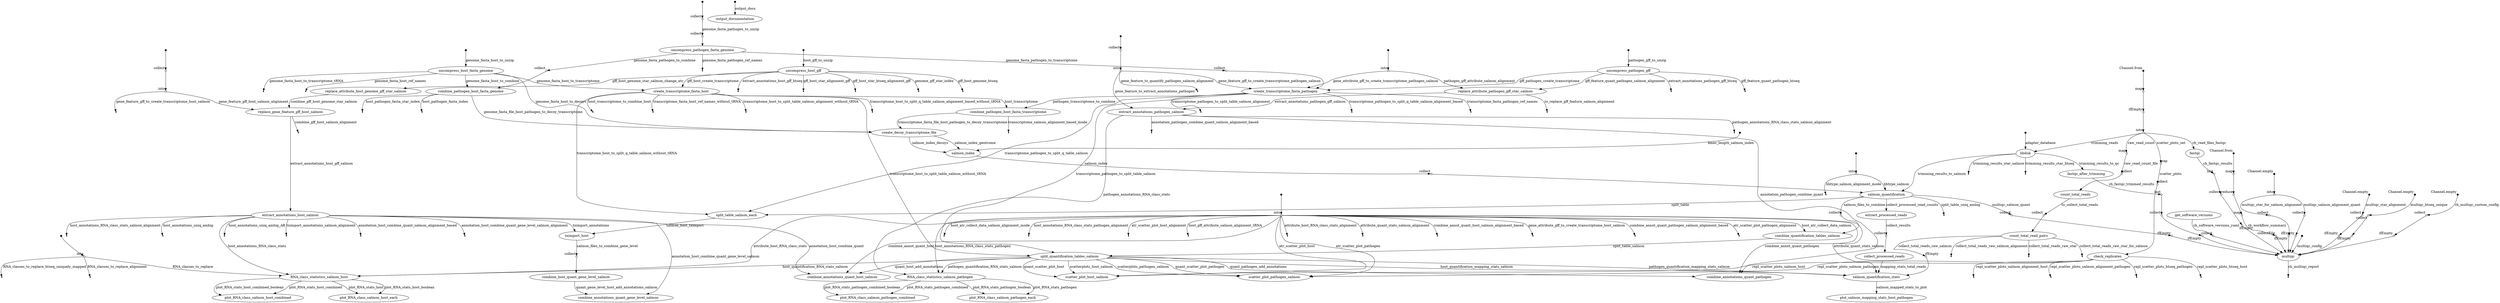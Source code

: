 digraph "dualrnaseq_dag" {
p0 [shape=point,label="",fixedsize=true,width=0.1,xlabel="Channel.empty"];
p145 [shape=circle,label="",fixedsize=true,width=0.1,xlabel="collect"];
p0 -> p145 [label="ch_multiqc_custom_config"];

p1 [shape=point,label="",fixedsize=true,width=0.1,xlabel="Channel.from"];
p2 [shape=circle,label="",fixedsize=true,width=0.1,xlabel="map"];
p1 -> p2;

p2 [shape=circle,label="",fixedsize=true,width=0.1,xlabel="map"];
p3 [shape=circle,label="",fixedsize=true,width=0.1,xlabel="ifEmpty"];
p2 -> p3;

p3 [shape=circle,label="",fixedsize=true,width=0.1,xlabel="ifEmpty"];
p4 [shape=circle,label="",fixedsize=true,width=0.1,xlabel="into"];
p3 -> p4;

p4 [shape=circle,label="",fixedsize=true,width=0.1,xlabel="into"];
p41 [shape=circle,label="",fixedsize=true,width=0.1,xlabel="map"];
p4 -> p41 [label="scatter_plots_set"];

p4 [shape=circle,label="",fixedsize=true,width=0.1,xlabel="into"];
p99 [label="bbduk"];
p4 -> p99 [label="trimming_reads"];

p4 [shape=circle,label="",fixedsize=true,width=0.1,xlabel="into"];
p97 [label="fastqc"];
p4 -> p97 [label="ch_read_files_fastqc"];

p4 [shape=circle,label="",fixedsize=true,width=0.1,xlabel="into"];
p103 [shape=circle,label="",fixedsize=true,width=0.1,xlabel="map"];
p4 -> p103 [label="raw_read_count"];

p5 [shape=point,label="",fixedsize=true,width=0.1];
p6 [shape=circle,label="",fixedsize=true,width=0.1,xlabel="collect"];
p5 -> p6;

p6 [shape=circle,label="",fixedsize=true,width=0.1,xlabel="collect"];
p48 [shape=circle,label="",fixedsize=true,width=0.1,xlabel="collect"];
p6 -> p48 [label="genome_fasta_pathogen_to_unzip"];

p7 [shape=point,label="",fixedsize=true,width=0.1];
p8 [shape=circle,label="",fixedsize=true,width=0.1,xlabel="into"];
p7 -> p8;

p8 [shape=circle,label="",fixedsize=true,width=0.1,xlabel="into"];
p18 [shape=point];
p8 -> p18 [label="attribute_host_RNA_class_stats_alignment"];

p8 [shape=circle,label="",fixedsize=true,width=0.1,xlabel="into"];
p133 [label="salmon_quantification_stats"];
p8 -> p133 [label="attribute_quant_stats_salmon"];

p8 [shape=circle,label="",fixedsize=true,width=0.1,xlabel="into"];
p17 [shape=point];
p8 -> p17 [label="attribute_quant_stats_salmon_alignment"];

p8 [shape=circle,label="",fixedsize=true,width=0.1,xlabel="into"];
p119 [label="combine_quantification_tables_salmon"];
p8 -> p119 [label="host_atr_collect_data_salmon"];

p8 [shape=circle,label="",fixedsize=true,width=0.1,xlabel="into"];
p16 [shape=point];
p8 -> p16 [label="combine_annot_quant_host_salmon_alignment_based"];

p8 [shape=circle,label="",fixedsize=true,width=0.1,xlabel="into"];
p15 [shape=point];
p8 -> p15 [label="gene_attribute_gff_to_create_transcriptome_host_salmon"];

p8 [shape=circle,label="",fixedsize=true,width=0.1,xlabel="into"];
p121 [label="combine_annotations_quant_pathogen"];
p8 -> p121 [label="combine_annot_quant_pathogen"];

p8 [shape=circle,label="",fixedsize=true,width=0.1,xlabel="into"];
p122 [label="combine_annotations_quant_host_salmon"];
p8 -> p122 [label="combine_annot_quant_host"];

p8 [shape=circle,label="",fixedsize=true,width=0.1,xlabel="into"];
p14 [shape=point];
p8 -> p14 [label="combine_annot_quant_pathogen_salmon_alignment_based"];

p8 [shape=circle,label="",fixedsize=true,width=0.1,xlabel="into"];
p13 [shape=point];
p8 -> p13 [label="atr_scatter_plot_pathogen_alignment"];

p8 [shape=circle,label="",fixedsize=true,width=0.1,xlabel="into"];
p12 [shape=point];
p8 -> p12 [label="host_atr_collect_data_salmon_alignment_mode"];

p8 [shape=circle,label="",fixedsize=true,width=0.1,xlabel="into"];
p11 [shape=point];
p8 -> p11 [label="host_annotations_RNA_class_stats_pathogen_alignment"];

p8 [shape=circle,label="",fixedsize=true,width=0.1,xlabel="into"];
p10 [shape=point];
p8 -> p10 [label="atr_scatter_plot_host_alignment"];

p8 [shape=circle,label="",fixedsize=true,width=0.1,xlabel="into"];
p128 [label="scatter_plot_host_salmon"];
p8 -> p128 [label="atr_scatter_plot_host"];

p8 [shape=circle,label="",fixedsize=true,width=0.1,xlabel="into"];
p127 [label="scatter_plot_pathogen_salmon"];
p8 -> p127 [label="atr_scatter_plot_pathogen"];

p8 [shape=circle,label="",fixedsize=true,width=0.1,xlabel="into"];
p135 [label="RNA_class_statistics_salmon_pathogen"];
p8 -> p135 [label="host_annotations_RNA_class_stats_pathogen"];

p8 [shape=circle,label="",fixedsize=true,width=0.1,xlabel="into"];
p136 [label="RNA_class_statistics_salmon_host"];
p8 -> p136 [label="attribute_host_RNA_class_stats"];

p8 [shape=circle,label="",fixedsize=true,width=0.1,xlabel="into"];
p9 [shape=point];
p8 -> p9 [label="host_gff_attribute_salmon_alignment_tRNA"];

p19 [shape=point,label="",fixedsize=true,width=0.1];
p20 [shape=circle,label="",fixedsize=true,width=0.1,xlabel="collect"];
p19 -> p20;

p20 [shape=circle,label="",fixedsize=true,width=0.1,xlabel="collect"];
p21 [shape=circle,label="",fixedsize=true,width=0.1,xlabel="into"];
p20 -> p21;

p21 [shape=circle,label="",fixedsize=true,width=0.1,xlabel="into"];
p71 [label="replace_gene_feature_gff_host_salmon"];
p21 -> p71 [label="gene_feature_gff_host_salmon_alignment"];

p21 [shape=circle,label="",fixedsize=true,width=0.1,xlabel="into"];
p22 [shape=point];
p21 -> p22 [label="gene_feature_gff_to_create_transcriptome_host_salmon"];

p23 [shape=point,label="",fixedsize=true,width=0.1];
p24 [shape=circle,label="",fixedsize=true,width=0.1,xlabel="into"];
p23 -> p24;

p24 [shape=circle,label="",fixedsize=true,width=0.1,xlabel="into"];
p73 [label="replace_attribute_pathogen_gff_star_salmon"];
p24 -> p73 [label="pathogen_gff_attribute_salmon_alignment"];

p24 [shape=circle,label="",fixedsize=true,width=0.1,xlabel="into"];
p91 [label="create_transcriptome_fasta_pathogen"];
p24 -> p91 [label="gene_attribute_gff_to_create_transcriptome_pathogen_salmon"];

p25 [shape=point,label="",fixedsize=true,width=0.1];
p26 [shape=circle,label="",fixedsize=true,width=0.1,xlabel="collect"];
p25 -> p26;

p26 [shape=circle,label="",fixedsize=true,width=0.1,xlabel="collect"];
p27 [shape=circle,label="",fixedsize=true,width=0.1,xlabel="into"];
p26 -> p27;

p27 [shape=circle,label="",fixedsize=true,width=0.1,xlabel="into"];
p75 [label="extract_annotations_pathogen_salmon"];
p27 -> p75 [label="gene_feature_to_extract_annotations_pathogen"];

p27 [shape=circle,label="",fixedsize=true,width=0.1,xlabel="into"];
p91 [label="create_transcriptome_fasta_pathogen"];
p27 -> p91 [label="gene_feature_gff_to_create_transcriptome_pathogen_salmon"];

p27 [shape=circle,label="",fixedsize=true,width=0.1,xlabel="into"];
p28 [shape=point];
p27 -> p28 [label="gene_feature_to_quantify_pathogen_salmon_alignment"];

p29 [shape=point,label="",fixedsize=true,width=0.1];
p30 [shape=circle,label="",fixedsize=true,width=0.1,xlabel="into"];
p29 -> p30;

p30 [shape=circle,label="",fixedsize=true,width=0.1,xlabel="into"];
p115 [label="salmon_quantification"];
p30 -> p115 [label="libtype_salmon"];

p30 [shape=circle,label="",fixedsize=true,width=0.1,xlabel="into"];
p31 [shape=point];
p30 -> p31 [label="libtype_salmon_alignment_mode"];

p32 [shape=point,label="",fixedsize=true,width=0.1];
p33 [shape=circle,label="",fixedsize=true,width=0.1,xlabel="into"];
p32 -> p33;

p33 [shape=circle,label="",fixedsize=true,width=0.1,xlabel="into"];
p136 [label="RNA_class_statistics_salmon_host"];
p33 -> p136 [label="RNA_classes_to_replace"];

p33 [shape=circle,label="",fixedsize=true,width=0.1,xlabel="into"];
p35 [shape=point];
p33 -> p35 [label="RNA_classes_to_replace_alignment"];

p33 [shape=circle,label="",fixedsize=true,width=0.1,xlabel="into"];
p34 [shape=point];
p33 -> p34 [label="RNA_classes_to_replace_htseq_uniquely_mapped"];

p36 [shape=point,label="",fixedsize=true,width=0.1,xlabel="Channel.from"];
p37 [shape=circle,label="",fixedsize=true,width=0.1,xlabel="map"];
p36 -> p37;

p37 [shape=circle,label="",fixedsize=true,width=0.1,xlabel="map"];
p38 [shape=circle,label="",fixedsize=true,width=0.1,xlabel="reduce"];
p37 -> p38;

p38 [shape=circle,label="",fixedsize=true,width=0.1,xlabel="reduce"];
p39 [shape=circle,label="",fixedsize=true,width=0.1,xlabel="map"];
p38 -> p39;

p39 [shape=circle,label="",fixedsize=true,width=0.1,xlabel="map"];
p164 [shape=circle,label="",fixedsize=true,width=0.1,xlabel="collectFile"];
p39 -> p164 [label="ch_workflow_summary"];

p40 [label="get_software_versions"];
p163 [shape=circle,label="",fixedsize=true,width=0.1,xlabel="collect"];
p40 -> p163 [label="ch_software_versions_yaml"];

p41 [shape=circle,label="",fixedsize=true,width=0.1,xlabel="map"];
p42 [shape=circle,label="",fixedsize=true,width=0.1,xlabel="collect"];
p41 -> p42 [label="scatter_plots"];

p42 [shape=circle,label="",fixedsize=true,width=0.1,xlabel="collect"];
p43 [label="check_replicates"];
p42 -> p43;

p43 [label="check_replicates"];
p127 [label="scatter_plot_pathogen_salmon"];
p43 -> p127 [label="repl_scatter_plots_salmon_pathogen"];

p43 [label="check_replicates"];
p128 [label="scatter_plot_host_salmon"];
p43 -> p128 [label="repl_scatter_plots_salmon_host"];

p43 [label="check_replicates"];
p47 [shape=point];
p43 -> p47 [label="repl_scatter_plots_salmon_alignment_host"];

p43 [label="check_replicates"];
p46 [shape=point];
p43 -> p46 [label="repl_scatter_plots_salmon_alignment_pathogen"];

p43 [label="check_replicates"];
p45 [shape=point];
p43 -> p45 [label="repl_scatter_plots_htseq_pathogen"];

p43 [label="check_replicates"];
p44 [shape=point];
p43 -> p44 [label="repl_scatter_plots_htseq_host"];

p48 [shape=circle,label="",fixedsize=true,width=0.1,xlabel="collect"];
p49 [label="uncompress_pathogen_fasta_genome"];
p48 -> p49;

p49 [label="uncompress_pathogen_fasta_genome"];
p66 [shape=circle,label="",fixedsize=true,width=0.1,xlabel="collect"];
p49 -> p66 [label="genome_fasta_pathogen_to_combine"];

p49 [label="uncompress_pathogen_fasta_genome"];
p50 [shape=point];
p49 -> p50 [label="genome_fasta_pathogen_ref_names"];

p49 [label="uncompress_pathogen_fasta_genome"];
p90 [shape=circle,label="",fixedsize=true,width=0.1,xlabel="collect"];
p49 -> p90 [label="genome_fasta_pathogen_to_transcriptome"];

p51 [shape=point,label="",fixedsize=true,width=0.1];
p52 [label="uncompress_host_fasta_genome"];
p51 -> p52 [label="genome_fasta_host_to_unzip"];

p52 [label="uncompress_host_fasta_genome"];
p67 [label="combine_pathogen_host_fasta_genome"];
p52 -> p67 [label="genome_fasta_host_to_combine"];

p52 [label="uncompress_host_fasta_genome"];
p111 [label="create_decoy_transcriptome_file"];
p52 -> p111 [label="genome_fasta_host_to_decoys"];

p52 [label="uncompress_host_fasta_genome"];
p54 [shape=point];
p52 -> p54 [label="genome_fasta_host_ref_names"];

p52 [label="uncompress_host_fasta_genome"];
p85 [label="create_transcriptome_fasta_host"];
p52 -> p85 [label="genome_fasta_host_to_transcriptome"];

p52 [label="uncompress_host_fasta_genome"];
p53 [shape=point];
p52 -> p53 [label="genome_fasta_host_to_transcriptome_tRNA"];

p55 [shape=point,label="",fixedsize=true,width=0.1];
p56 [label="uncompress_pathogen_gff"];
p55 -> p56 [label="pathogen_gff_to_unzip"];

p56 [label="uncompress_pathogen_gff"];
p73 [label="replace_attribute_pathogen_gff_star_salmon"];
p56 -> p73 [label="gff_feature_quant_pathogen_salmon_alignment"];

p56 [label="uncompress_pathogen_gff"];
p91 [label="create_transcriptome_fasta_pathogen"];
p56 -> p91 [label="gff_pathogen_create_transcriptome"];

p56 [label="uncompress_pathogen_gff"];
p58 [shape=point];
p56 -> p58 [label="gff_feature_quant_pathogen_htseq"];

p56 [label="uncompress_pathogen_gff"];
p57 [shape=point];
p56 -> p57 [label="extract_annotations_pathogen_gff_htseq"];

p59 [shape=point,label="",fixedsize=true,width=0.1];
p60 [label="uncompress_host_gff"];
p59 -> p60 [label="host_gff_to_unzip"];

p60 [label="uncompress_host_gff"];
p70 [label="replace_attribute_host_genome_gff_star_salmon"];
p60 -> p70 [label="gff_host_genome_star_salmon_change_atr"];

p60 [label="uncompress_host_gff"];
p85 [label="create_transcriptome_fasta_host"];
p60 -> p85 [label="gff_host_create_transcriptome"];

p60 [label="uncompress_host_gff"];
p65 [shape=point];
p60 -> p65 [label="gff_host_genome_htseq"];

p60 [label="uncompress_host_gff"];
p64 [shape=point];
p60 -> p64 [label="extract_annotations_host_gff_htseq"];

p60 [label="uncompress_host_gff"];
p63 [shape=point];
p60 -> p63 [label="gff_host_star_alignment_gff"];

p60 [label="uncompress_host_gff"];
p62 [shape=point];
p60 -> p62 [label="gff_host_star_htseq_alignment_gff"];

p60 [label="uncompress_host_gff"];
p61 [shape=point];
p60 -> p61 [label="genome_gff_star_index"];

p66 [shape=circle,label="",fixedsize=true,width=0.1,xlabel="collect"];
p67 [label="combine_pathogen_host_fasta_genome"];
p66 -> p67;

p67 [label="combine_pathogen_host_fasta_genome"];
p69 [shape=point];
p67 -> p69 [label="host_pathogen_fasta_index"];

p67 [label="combine_pathogen_host_fasta_genome"];
p68 [shape=point];
p67 -> p68 [label="host_pathogen_fasta_star_index"];

p67 [label="combine_pathogen_host_fasta_genome"];
p111 [label="create_decoy_transcriptome_file"];
p67 -> p111 [label="genome_fasta_file_host_pathogen_to_decoy_transcriptome"];

p70 [label="replace_attribute_host_genome_gff_star_salmon"];
p71 [label="replace_gene_feature_gff_host_salmon"];
p70 -> p71 [label="combine_gff_host_genome_star_salmon"];

p71 [label="replace_gene_feature_gff_host_salmon"];
p72 [shape=point];
p71 -> p72 [label="combine_gff_host_salmon_alignment"];

p71 [label="replace_gene_feature_gff_host_salmon"];
p78 [label="extract_annotations_host_salmon"];
p71 -> p78 [label="extract_annotations_host_gff_salmon"];

p73 [label="replace_attribute_pathogen_gff_star_salmon"];
p74 [shape=point];
p73 -> p74 [label="to_replace_gff_feature_salmon_alignment"];

p73 [label="replace_attribute_pathogen_gff_star_salmon"];
p75 [label="extract_annotations_pathogen_salmon"];
p73 -> p75 [label="extract_annotations_pathogen_gff_salmon"];

p75 [label="extract_annotations_pathogen_salmon"];
p135 [label="RNA_class_statistics_salmon_pathogen"];
p75 -> p135 [label="pathogen_annotations_RNA_class_stats"];

p75 [label="extract_annotations_pathogen_salmon"];
p77 [shape=point];
p75 -> p77 [label="pathogen_annotations_RNA_class_stats_salmon_alignment"];

p75 [label="extract_annotations_pathogen_salmon"];
p121 [label="combine_annotations_quant_pathogen"];
p75 -> p121 [label="annotation_pathogen_combine_quant"];

p75 [label="extract_annotations_pathogen_salmon"];
p76 [shape=point];
p75 -> p76 [label="annotation_pathogen_combine_quant_salmon_alignment_based"];

p78 [label="extract_annotations_host_salmon"];
p136 [label="RNA_class_statistics_salmon_host"];
p78 -> p136 [label="host_annotations_RNA_class_stats"];

p78 [label="extract_annotations_host_salmon"];
p84 [shape=point];
p78 -> p84 [label="host_annotations_RNA_class_stats_salmon_alignment"];

p78 [label="extract_annotations_host_salmon"];
p123 [label="tximport_host"];
p78 -> p123 [label="tximport_annotations"];

p78 [label="extract_annotations_host_salmon"];
p83 [shape=point];
p78 -> p83 [label="host_annotations_uniq_ambig"];

p78 [label="extract_annotations_host_salmon"];
p82 [shape=point];
p78 -> p82 [label="tximport_annotations_salmon_alignment"];

p78 [label="extract_annotations_host_salmon"];
p81 [shape=point];
p78 -> p81 [label="host_annotations_uniq_ambig_AB"];

p78 [label="extract_annotations_host_salmon"];
p122 [label="combine_annotations_quant_host_salmon"];
p78 -> p122 [label="annotation_host_combine_quant"];

p78 [label="extract_annotations_host_salmon"];
p80 [shape=point];
p78 -> p80 [label="annotation_host_combine_quant_salmon_alignment_based"];

p78 [label="extract_annotations_host_salmon"];
p126 [label="combine_annotations_quant_gene_level_salmon"];
p78 -> p126 [label="annotation_host_combine_quant_gene_level_salmon"];

p78 [label="extract_annotations_host_salmon"];
p79 [shape=point];
p78 -> p79 [label="annotation_host_combine_quant_gene_level_salmon_alignment"];

p85 [label="create_transcriptome_fasta_host"];
p95 [label="combine_pathogen_host_fasta_transcriptome"];
p85 -> p95 [label="host_transcriptome"];

p85 [label="create_transcriptome_fasta_host"];
p120 [label="split_quantification_tables_salmon"];
p85 -> p120 [label="transcriptome_host_to_split_table_salmon_without_tRNA"];

p85 [label="create_transcriptome_fasta_host"];
p89 [shape=point];
p85 -> p89 [label="transcriptome_host_to_split_table_salmon_alignment_without_tRNA"];

p85 [label="create_transcriptome_fasta_host"];
p117 [label="split_table_salmon_each"];
p85 -> p117 [label="transcriptome_host_to_split_q_table_salmon_without_tRNA"];

p85 [label="create_transcriptome_fasta_host"];
p88 [shape=point];
p85 -> p88 [label="transcriptome_host_to_split_q_table_salmon_alignment_based_without_tRNA"];

p85 [label="create_transcriptome_fasta_host"];
p87 [shape=point];
p85 -> p87 [label="host_transcriptome_to_combine_host"];

p85 [label="create_transcriptome_fasta_host"];
p86 [shape=point];
p85 -> p86 [label="transcriptome_fasta_host_ref_names_without_tRNA"];

p90 [shape=circle,label="",fixedsize=true,width=0.1,xlabel="collect"];
p91 [label="create_transcriptome_fasta_pathogen"];
p90 -> p91;

p91 [label="create_transcriptome_fasta_pathogen"];
p95 [label="combine_pathogen_host_fasta_transcriptome"];
p91 -> p95 [label="pathogen_transcriptome_to_combine"];

p91 [label="create_transcriptome_fasta_pathogen"];
p120 [label="split_quantification_tables_salmon"];
p91 -> p120 [label="transcriptome_pathogen_to_split_table_salmon"];

p91 [label="create_transcriptome_fasta_pathogen"];
p94 [shape=point];
p91 -> p94 [label="transcriptome_pathogen_to_split_table_salmon_alignment"];

p91 [label="create_transcriptome_fasta_pathogen"];
p117 [label="split_table_salmon_each"];
p91 -> p117 [label="transcriptome_pathogen_to_split_q_table_salmon"];

p91 [label="create_transcriptome_fasta_pathogen"];
p93 [shape=point];
p91 -> p93 [label="transcriptome_pathogen_to_split_q_table_salmon_alignment_based"];

p91 [label="create_transcriptome_fasta_pathogen"];
p92 [shape=point];
p91 -> p92 [label="transcriptome_fasta_pathogen_ref_names"];

p95 [label="combine_pathogen_host_fasta_transcriptome"];
p111 [label="create_decoy_transcriptome_file"];
p95 -> p111 [label="transcriptome_fasta_file_host_pathogen_to_decoy_transcriptome"];

p95 [label="combine_pathogen_host_fasta_transcriptome"];
p96 [shape=point];
p95 -> p96 [label="transcriptome_salmon_alignment_based_mode"];

p97 [label="fastqc"];
p147 [shape=circle,label="",fixedsize=true,width=0.1,xlabel="last"];
p97 -> p147 [label="ch_fastqc_results"];

p98 [shape=point,label="",fixedsize=true,width=0.1];
p99 [label="bbduk"];
p98 -> p99 [label="adapter_database"];

p99 [label="bbduk"];
p101 [shape=point];
p99 -> p101 [label="trimming_results_star_htseq"];

p99 [label="bbduk"];
p115 [label="salmon_quantification"];
p99 -> p115 [label="trimming_results_to_salmon"];

p99 [label="bbduk"];
p102 [label="fastqc_after_trimming"];
p99 -> p102 [label="trimming_results_to_qc"];

p99 [label="bbduk"];
p100 [shape=point];
p99 -> p100 [label="trimming_results_star_salmon"];

p102 [label="fastqc_after_trimming"];
p150 [shape=circle,label="",fixedsize=true,width=0.1,xlabel="last"];
p102 -> p150 [label="ch_fastqc_trimmed_results"];

p103 [shape=circle,label="",fixedsize=true,width=0.1,xlabel="map"];
p104 [shape=circle,label="",fixedsize=true,width=0.1,xlabel="collect"];
p103 -> p104 [label="raw_read_count_file"];

p104 [shape=circle,label="",fixedsize=true,width=0.1,xlabel="collect"];
p105 [label="count_total_reads"];
p104 -> p105;

p105 [label="count_total_reads"];
p106 [shape=circle,label="",fixedsize=true,width=0.1,xlabel="collect"];
p105 -> p106 [label="to_collect_total_reads"];

p106 [shape=circle,label="",fixedsize=true,width=0.1,xlabel="collect"];
p107 [label="count_total_read_pairs"];
p106 -> p107;

p107 [label="count_total_read_pairs"];
p132 [shape=circle,label="",fixedsize=true,width=0.1,xlabel="ifEmpty"];
p107 -> p132 [label="collect_total_reads_raw_salmon"];

p107 [label="count_total_read_pairs"];
p110 [shape=point];
p107 -> p110 [label="collect_total_reads_raw_salmon_alignment"];

p107 [label="count_total_read_pairs"];
p109 [shape=point];
p107 -> p109 [label="collect_total_reads_raw_star"];

p107 [label="count_total_read_pairs"];
p108 [shape=point];
p107 -> p108 [label="collect_total_reads_raw_star_for_salmon"];

p111 [label="create_decoy_transcriptome_file"];
p113 [label="salmon_index"];
p111 -> p113 [label="salmon_index_gentrome"];

p111 [label="create_decoy_transcriptome_file"];
p113 [label="salmon_index"];
p111 -> p113 [label="salmon_index_decoys"];

p112 [shape=point,label="",fixedsize=true,width=0.1];
p113 [label="salmon_index"];
p112 -> p113 [label="kmer_length_salmon_index"];

p113 [label="salmon_index"];
p114 [shape=circle,label="",fixedsize=true,width=0.1,xlabel="collect"];
p113 -> p114 [label="salmon_index"];

p114 [shape=circle,label="",fixedsize=true,width=0.1,xlabel="collect"];
p115 [label="salmon_quantification"];
p114 -> p115;

p115 [label="salmon_quantification"];
p117 [label="split_table_salmon_each"];
p115 -> p117 [label="split_table"];

p115 [label="salmon_quantification"];
p116 [shape=point];
p115 -> p116 [label="split_table_uniq_ambig"];

p115 [label="salmon_quantification"];
p118 [shape=circle,label="",fixedsize=true,width=0.1,xlabel="collect"];
p115 -> p118 [label="salmon_files_to_combine"];

p115 [label="salmon_quantification"];
p153 [shape=circle,label="",fixedsize=true,width=0.1,xlabel="collect"];
p115 -> p153 [label="multiqc_salmon_quant"];

p115 [label="salmon_quantification"];
p129 [label="extract_processed_reads"];
p115 -> p129 [label="collect_processed_read_counts"];

p117 [label="split_table_salmon_each"];
p123 [label="tximport_host"];
p117 -> p123 [label="salmon_host_tximport"];

p118 [shape=circle,label="",fixedsize=true,width=0.1,xlabel="collect"];
p119 [label="combine_quantification_tables_salmon"];
p118 -> p119;

p119 [label="combine_quantification_tables_salmon"];
p120 [label="split_quantification_tables_salmon"];
p119 -> p120 [label="split_table_salmon"];

p120 [label="split_quantification_tables_salmon"];
p133 [label="salmon_quantification_stats"];
p120 -> p133 [label="host_quantification_mapping_stats_salmon"];

p120 [label="split_quantification_tables_salmon"];
p133 [label="salmon_quantification_stats"];
p120 -> p133 [label="pathogen_quantification_mapping_stats_salmon"];

p120 [label="split_quantification_tables_salmon"];
p136 [label="RNA_class_statistics_salmon_host"];
p120 -> p136 [label="host_quantification_RNA_stats_salmon"];

p120 [label="split_quantification_tables_salmon"];
p135 [label="RNA_class_statistics_salmon_pathogen"];
p120 -> p135 [label="pathogen_quantification_RNA_stats_salmon"];

p120 [label="split_quantification_tables_salmon"];
p122 [label="combine_annotations_quant_host_salmon"];
p120 -> p122 [label="quant_host_add_annotations"];

p120 [label="split_quantification_tables_salmon"];
p121 [label="combine_annotations_quant_pathogen"];
p120 -> p121 [label="quant_pathogen_add_annotations"];

p120 [label="split_quantification_tables_salmon"];
p128 [label="scatter_plot_host_salmon"];
p120 -> p128 [label="quant_scatter_plot_host"];

p120 [label="split_quantification_tables_salmon"];
p127 [label="scatter_plot_pathogen_salmon"];
p120 -> p127 [label="quant_scatter_plot_pathogen"];

p120 [label="split_quantification_tables_salmon"];
p127 [label="scatter_plot_pathogen_salmon"];
p120 -> p127 [label="scatterplots_pathogen_salmon"];

p120 [label="split_quantification_tables_salmon"];
p128 [label="scatter_plot_host_salmon"];
p120 -> p128 [label="scatterplots_host_salmon"];

p123 [label="tximport_host"];
p124 [shape=circle,label="",fixedsize=true,width=0.1,xlabel="collect"];
p123 -> p124 [label="salmon_files_to_combine_gene_level"];

p124 [shape=circle,label="",fixedsize=true,width=0.1,xlabel="collect"];
p125 [label="combine_host_quant_gene_level_salmon"];
p124 -> p125;

p125 [label="combine_host_quant_gene_level_salmon"];
p126 [label="combine_annotations_quant_gene_level_salmon"];
p125 -> p126 [label="quant_gene_level_host_add_annotations_salmon"];

p129 [label="extract_processed_reads"];
p130 [shape=circle,label="",fixedsize=true,width=0.1,xlabel="collect"];
p129 -> p130 [label="collect_results"];

p130 [shape=circle,label="",fixedsize=true,width=0.1,xlabel="collect"];
p131 [label="collect_processed_reads"];
p130 -> p131;

p131 [label="collect_processed_reads"];
p133 [label="salmon_quantification_stats"];
p131 -> p133 [label="mapping_stats_total_reads"];

p132 [shape=circle,label="",fixedsize=true,width=0.1,xlabel="ifEmpty"];
p133 [label="salmon_quantification_stats"];
p132 -> p133;

p133 [label="salmon_quantification_stats"];
p134 [label="plot_salmon_mapping_stats_host_pathogen"];
p133 -> p134 [label="salmon_mapped_stats_to_plot"];

p135 [label="RNA_class_statistics_salmon_pathogen"];
p137 [label="plot_RNA_class_salmon_pathogen_each"];
p135 -> p137 [label="plot_RNA_stats_pathogen"];

p135 [label="RNA_class_statistics_salmon_pathogen"];
p138 [label="plot_RNA_class_salmon_pathogen_combined"];
p135 -> p138 [label="plot_RNA_stats_pathogen_combined"];

p135 [label="RNA_class_statistics_salmon_pathogen"];
p137 [label="plot_RNA_class_salmon_pathogen_each"];
p135 -> p137 [label="plot_RNA_stats_pathogen_boolean"];

p135 [label="RNA_class_statistics_salmon_pathogen"];
p138 [label="plot_RNA_class_salmon_pathogen_combined"];
p135 -> p138 [label="plot_RNA_stats_pathogen_combined_boolean"];

p136 [label="RNA_class_statistics_salmon_host"];
p139 [label="plot_RNA_class_salmon_host_each"];
p136 -> p139 [label="plot_RNA_stats_host"];

p136 [label="RNA_class_statistics_salmon_host"];
p140 [label="plot_RNA_class_salmon_host_combined"];
p136 -> p140 [label="plot_RNA_stats_host_combined"];

p136 [label="RNA_class_statistics_salmon_host"];
p140 [label="plot_RNA_class_salmon_host_combined"];
p136 -> p140 [label="plot_RNA_stats_host_combined_boolean"];

p136 [label="RNA_class_statistics_salmon_host"];
p139 [label="plot_RNA_class_salmon_host_each"];
p136 -> p139 [label="plot_RNA_stats_host_boolean"];

p141 [shape=point,label="",fixedsize=true,width=0.1,xlabel="Channel.empty"];
p142 [shape=circle,label="",fixedsize=true,width=0.1,xlabel="into"];
p141 -> p142;

p142 [shape=circle,label="",fixedsize=true,width=0.1,xlabel="into"];
p155 [shape=circle,label="",fixedsize=true,width=0.1,xlabel="collect"];
p142 -> p155 [label="multiqc_salmon_alignment_quant"];

p142 [shape=circle,label="",fixedsize=true,width=0.1,xlabel="into"];
p159 [shape=circle,label="",fixedsize=true,width=0.1,xlabel="collect"];
p142 -> p159 [label="multiqc_star_for_salmon_alignment"];

p143 [shape=point,label="",fixedsize=true,width=0.1,xlabel="Channel.empty"];
p157 [shape=circle,label="",fixedsize=true,width=0.1,xlabel="collect"];
p143 -> p157 [label="multiqc_star_alignment"];

p144 [shape=point,label="",fixedsize=true,width=0.1,xlabel="Channel.empty"];
p161 [shape=circle,label="",fixedsize=true,width=0.1,xlabel="collect"];
p144 -> p161 [label="multiqc_htseq_unique"];

p145 [shape=circle,label="",fixedsize=true,width=0.1,xlabel="collect"];
p146 [shape=circle,label="",fixedsize=true,width=0.1,xlabel="ifEmpty"];
p145 -> p146;

p146 [shape=circle,label="",fixedsize=true,width=0.1,xlabel="ifEmpty"];
p166 [label="multiqc"];
p146 -> p166;

p147 [shape=circle,label="",fixedsize=true,width=0.1,xlabel="last"];
p148 [shape=circle,label="",fixedsize=true,width=0.1,xlabel="collect"];
p147 -> p148;

p148 [shape=circle,label="",fixedsize=true,width=0.1,xlabel="collect"];
p149 [shape=circle,label="",fixedsize=true,width=0.1,xlabel="ifEmpty"];
p148 -> p149;

p149 [shape=circle,label="",fixedsize=true,width=0.1,xlabel="ifEmpty"];
p166 [label="multiqc"];
p149 -> p166;

p150 [shape=circle,label="",fixedsize=true,width=0.1,xlabel="last"];
p151 [shape=circle,label="",fixedsize=true,width=0.1,xlabel="collect"];
p150 -> p151;

p151 [shape=circle,label="",fixedsize=true,width=0.1,xlabel="collect"];
p152 [shape=circle,label="",fixedsize=true,width=0.1,xlabel="ifEmpty"];
p151 -> p152;

p152 [shape=circle,label="",fixedsize=true,width=0.1,xlabel="ifEmpty"];
p166 [label="multiqc"];
p152 -> p166;

p153 [shape=circle,label="",fixedsize=true,width=0.1,xlabel="collect"];
p154 [shape=circle,label="",fixedsize=true,width=0.1,xlabel="ifEmpty"];
p153 -> p154;

p154 [shape=circle,label="",fixedsize=true,width=0.1,xlabel="ifEmpty"];
p166 [label="multiqc"];
p154 -> p166;

p155 [shape=circle,label="",fixedsize=true,width=0.1,xlabel="collect"];
p156 [shape=circle,label="",fixedsize=true,width=0.1,xlabel="ifEmpty"];
p155 -> p156;

p156 [shape=circle,label="",fixedsize=true,width=0.1,xlabel="ifEmpty"];
p166 [label="multiqc"];
p156 -> p166;

p157 [shape=circle,label="",fixedsize=true,width=0.1,xlabel="collect"];
p158 [shape=circle,label="",fixedsize=true,width=0.1,xlabel="ifEmpty"];
p157 -> p158;

p158 [shape=circle,label="",fixedsize=true,width=0.1,xlabel="ifEmpty"];
p166 [label="multiqc"];
p158 -> p166;

p159 [shape=circle,label="",fixedsize=true,width=0.1,xlabel="collect"];
p160 [shape=circle,label="",fixedsize=true,width=0.1,xlabel="ifEmpty"];
p159 -> p160;

p160 [shape=circle,label="",fixedsize=true,width=0.1,xlabel="ifEmpty"];
p166 [label="multiqc"];
p160 -> p166;

p161 [shape=circle,label="",fixedsize=true,width=0.1,xlabel="collect"];
p162 [shape=circle,label="",fixedsize=true,width=0.1,xlabel="ifEmpty"];
p161 -> p162;

p162 [shape=circle,label="",fixedsize=true,width=0.1,xlabel="ifEmpty"];
p166 [label="multiqc"];
p162 -> p166;

p163 [shape=circle,label="",fixedsize=true,width=0.1,xlabel="collect"];
p166 [label="multiqc"];
p163 -> p166;

p164 [shape=circle,label="",fixedsize=true,width=0.1,xlabel="collectFile"];
p166 [label="multiqc"];
p164 -> p166;

p165 [shape=point,label="",fixedsize=true,width=0.1];
p166 [label="multiqc"];
p165 -> p166 [label="multiqc_config"];

p166 [label="multiqc"];
p167 [shape=point];
p166 -> p167 [label="ch_multiqc_report"];

p168 [shape=point,label="",fixedsize=true,width=0.1];
p169 [label="output_documentation"];
p168 -> p169 [label="output_docs"];

}
